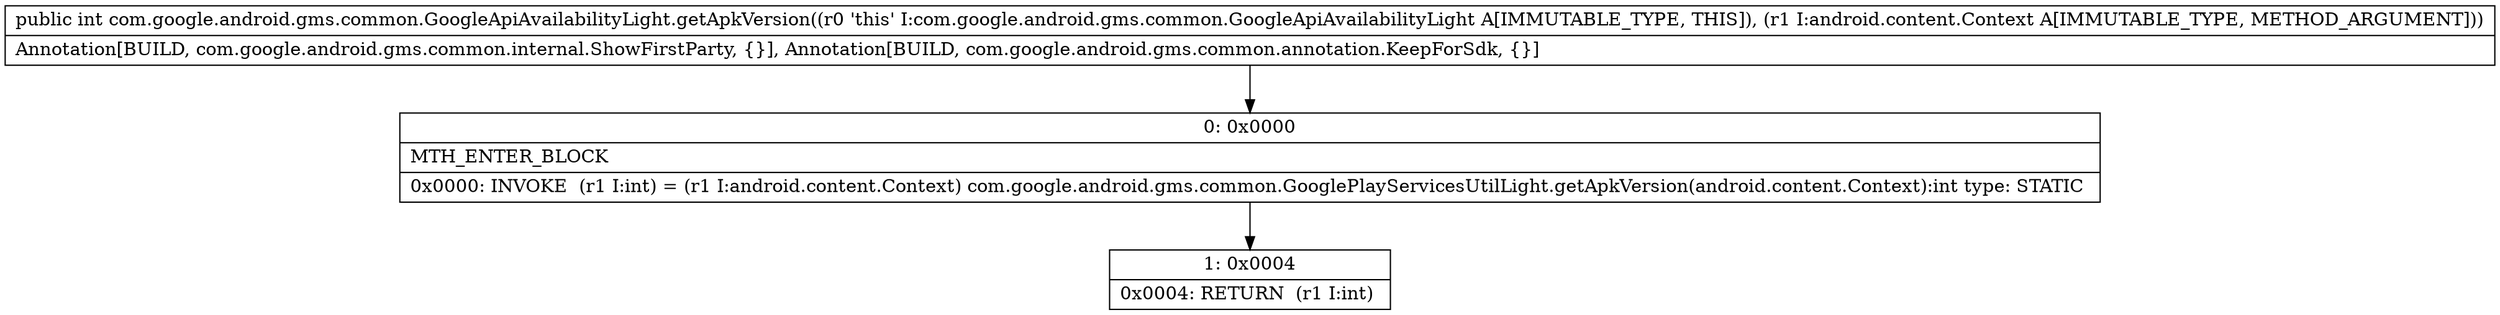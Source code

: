 digraph "CFG forcom.google.android.gms.common.GoogleApiAvailabilityLight.getApkVersion(Landroid\/content\/Context;)I" {
Node_0 [shape=record,label="{0\:\ 0x0000|MTH_ENTER_BLOCK\l|0x0000: INVOKE  (r1 I:int) = (r1 I:android.content.Context) com.google.android.gms.common.GooglePlayServicesUtilLight.getApkVersion(android.content.Context):int type: STATIC \l}"];
Node_1 [shape=record,label="{1\:\ 0x0004|0x0004: RETURN  (r1 I:int) \l}"];
MethodNode[shape=record,label="{public int com.google.android.gms.common.GoogleApiAvailabilityLight.getApkVersion((r0 'this' I:com.google.android.gms.common.GoogleApiAvailabilityLight A[IMMUTABLE_TYPE, THIS]), (r1 I:android.content.Context A[IMMUTABLE_TYPE, METHOD_ARGUMENT]))  | Annotation[BUILD, com.google.android.gms.common.internal.ShowFirstParty, \{\}], Annotation[BUILD, com.google.android.gms.common.annotation.KeepForSdk, \{\}]\l}"];
MethodNode -> Node_0;
Node_0 -> Node_1;
}

